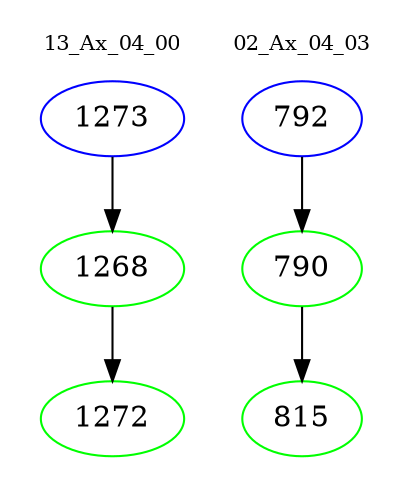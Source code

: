 digraph{
subgraph cluster_0 {
color = white
label = "13_Ax_04_00";
fontsize=10;
T0_1273 [label="1273", color="blue"]
T0_1273 -> T0_1268 [color="black"]
T0_1268 [label="1268", color="green"]
T0_1268 -> T0_1272 [color="black"]
T0_1272 [label="1272", color="green"]
}
subgraph cluster_1 {
color = white
label = "02_Ax_04_03";
fontsize=10;
T1_792 [label="792", color="blue"]
T1_792 -> T1_790 [color="black"]
T1_790 [label="790", color="green"]
T1_790 -> T1_815 [color="black"]
T1_815 [label="815", color="green"]
}
}
